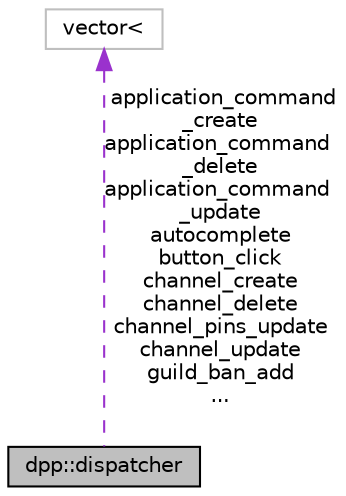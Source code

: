 digraph "dpp::dispatcher"
{
 // INTERACTIVE_SVG=YES
 // LATEX_PDF_SIZE
  bgcolor="transparent";
  edge [fontname="Helvetica",fontsize="10",labelfontname="Helvetica",labelfontsize="10"];
  node [fontname="Helvetica",fontsize="10",shape=record];
  Node1 [label="dpp::dispatcher",height=0.2,width=0.4,color="black", fillcolor="grey75", style="filled", fontcolor="black",tooltip="The dispatcher class contains a set of std::functions representing hooked events that the user code i..."];
  Node2 -> Node1 [dir="back",color="darkorchid3",fontsize="10",style="dashed",label=" application_command\l_create\napplication_command\l_delete\napplication_command\l_update\nautocomplete\nbutton_click\nchannel_create\nchannel_delete\nchannel_pins_update\nchannel_update\nguild_ban_add\n..." ,fontname="Helvetica"];
  Node2 [label="vector\<",height=0.2,width=0.4,color="grey75",tooltip=" "];
}
